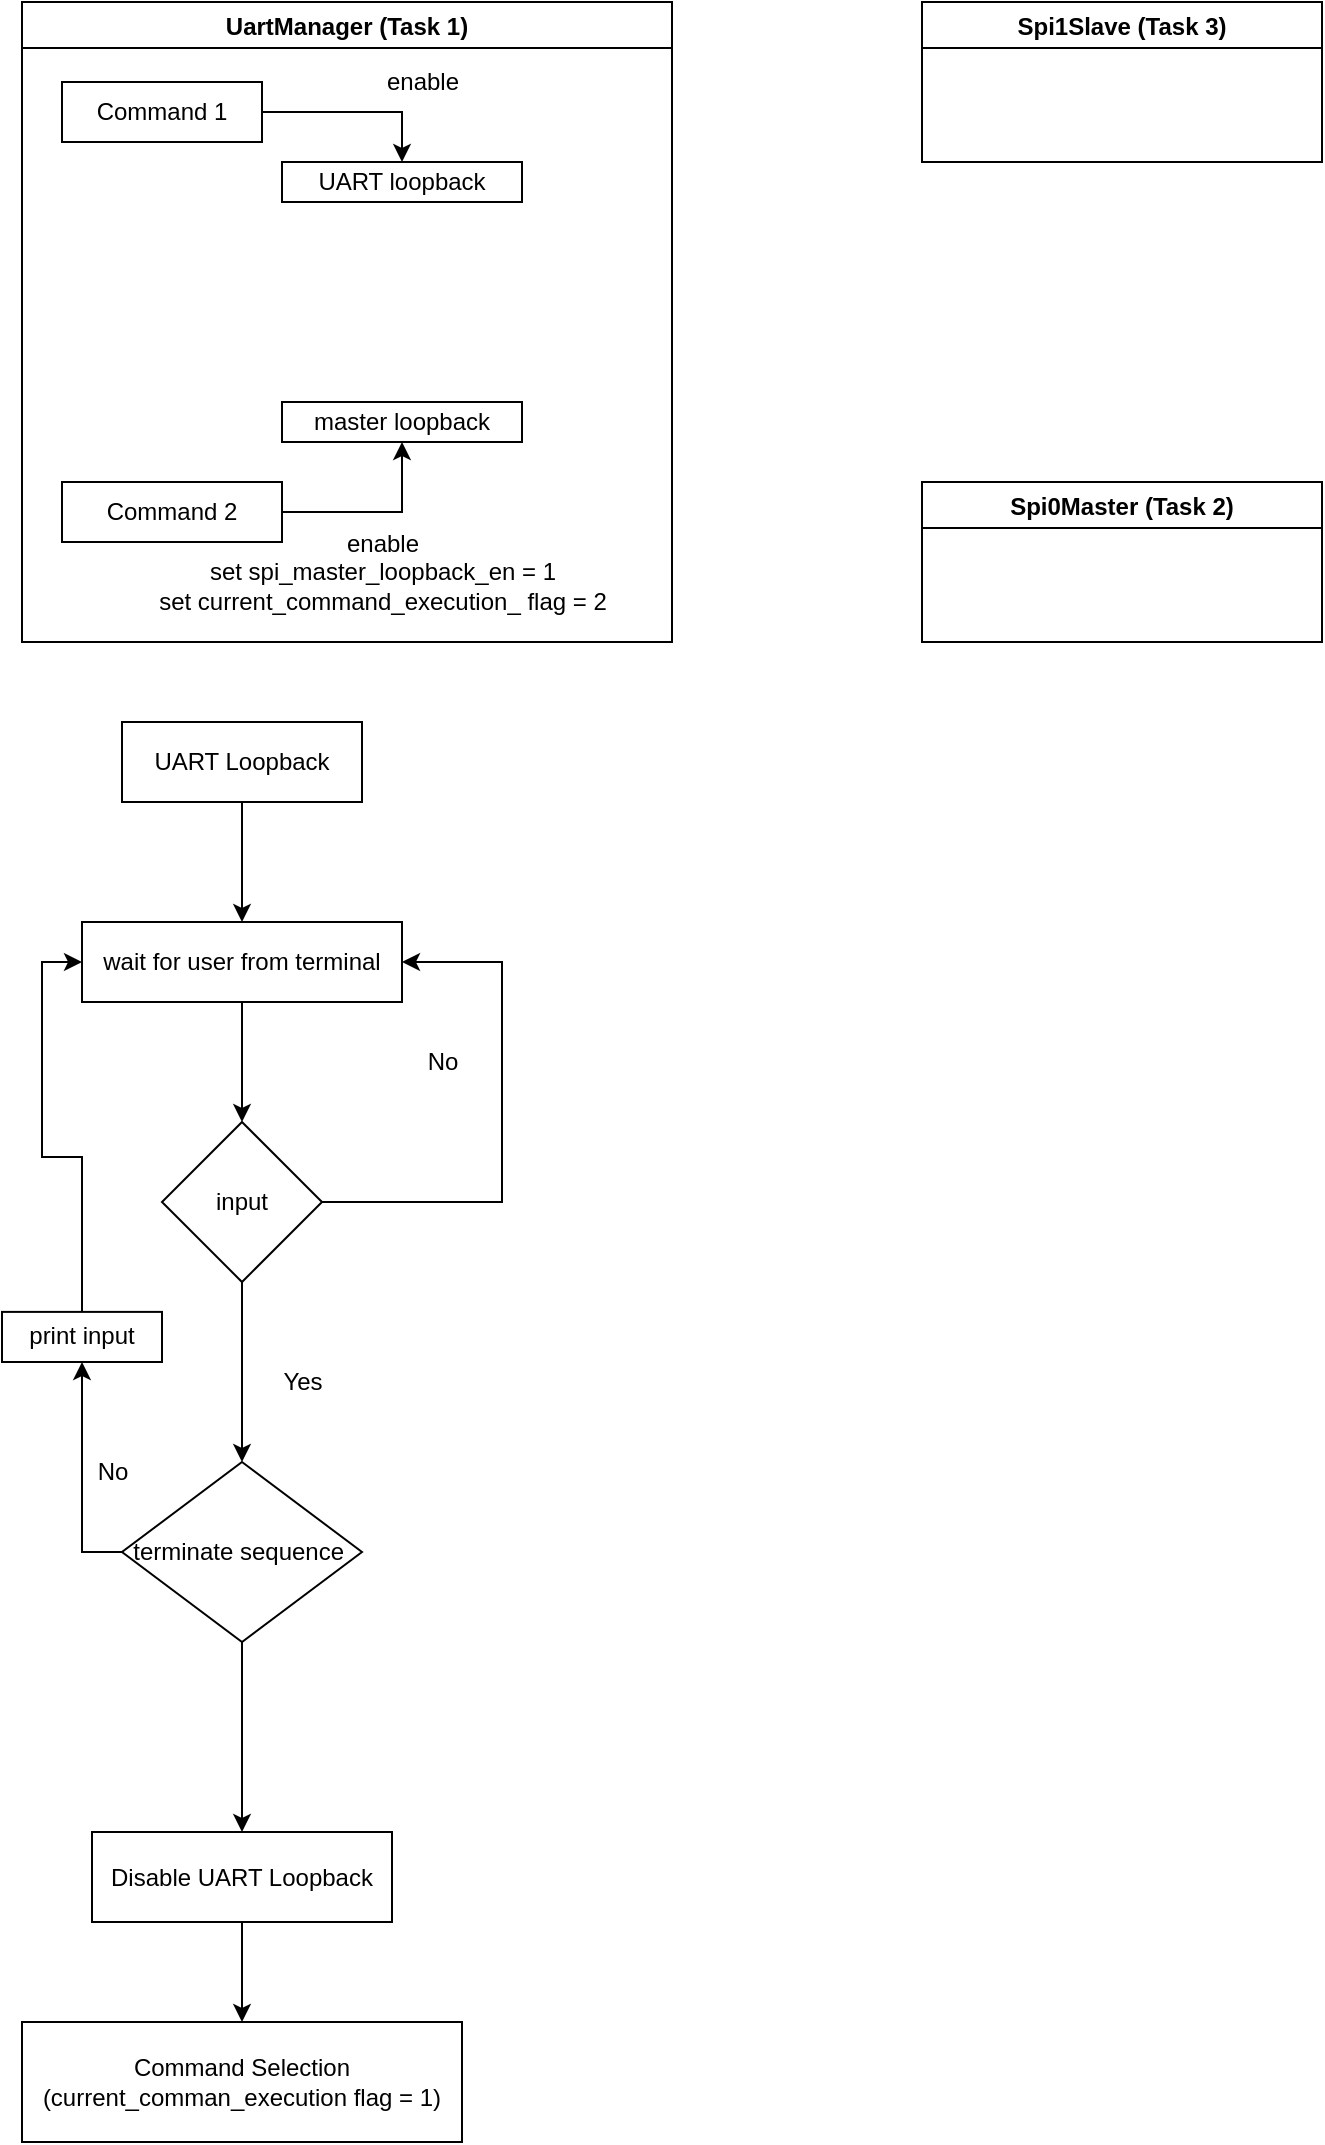 <mxfile version="17.1.4" type="device"><diagram id="A_xHpJ4Yw9vT_Mj8jnxK" name="Page-1"><mxGraphModel dx="1768" dy="844" grid="1" gridSize="10" guides="1" tooltips="1" connect="1" arrows="1" fold="1" page="1" pageScale="1" pageWidth="827" pageHeight="1169" math="0" shadow="0"><root><mxCell id="0"/><mxCell id="1" parent="0"/><mxCell id="m1VGScWS0eOXEV7ntF8M-40" value="UartManager (Task 1)" style="swimlane;" vertex="1" parent="1"><mxGeometry x="30" y="80" width="325" height="320" as="geometry"/></mxCell><mxCell id="m1VGScWS0eOXEV7ntF8M-51" style="edgeStyle=orthogonalEdgeStyle;rounded=0;orthogonalLoop=1;jettySize=auto;html=1;exitX=1;exitY=0.5;exitDx=0;exitDy=0;entryX=0.5;entryY=1;entryDx=0;entryDy=0;" edge="1" parent="m1VGScWS0eOXEV7ntF8M-40" source="m1VGScWS0eOXEV7ntF8M-46" target="m1VGScWS0eOXEV7ntF8M-49"><mxGeometry relative="1" as="geometry"/></mxCell><mxCell id="m1VGScWS0eOXEV7ntF8M-46" value="Command 2" style="rounded=0;whiteSpace=wrap;html=1;" vertex="1" parent="m1VGScWS0eOXEV7ntF8M-40"><mxGeometry x="20" y="240" width="110" height="30" as="geometry"/></mxCell><mxCell id="m1VGScWS0eOXEV7ntF8M-49" value="master loopback" style="rounded=0;whiteSpace=wrap;html=1;" vertex="1" parent="m1VGScWS0eOXEV7ntF8M-40"><mxGeometry x="130" y="200" width="120" height="20" as="geometry"/></mxCell><mxCell id="m1VGScWS0eOXEV7ntF8M-50" value="UART loopback" style="rounded=0;whiteSpace=wrap;html=1;" vertex="1" parent="m1VGScWS0eOXEV7ntF8M-40"><mxGeometry x="130" y="80" width="120" height="20" as="geometry"/></mxCell><mxCell id="m1VGScWS0eOXEV7ntF8M-56" style="edgeStyle=orthogonalEdgeStyle;rounded=0;orthogonalLoop=1;jettySize=auto;html=1;entryX=0.5;entryY=0;entryDx=0;entryDy=0;" edge="1" parent="m1VGScWS0eOXEV7ntF8M-40" source="m1VGScWS0eOXEV7ntF8M-53" target="m1VGScWS0eOXEV7ntF8M-50"><mxGeometry relative="1" as="geometry"/></mxCell><mxCell id="m1VGScWS0eOXEV7ntF8M-53" value="Command 1" style="rounded=0;whiteSpace=wrap;html=1;" vertex="1" parent="m1VGScWS0eOXEV7ntF8M-40"><mxGeometry x="20" y="40" width="100" height="30" as="geometry"/></mxCell><mxCell id="m1VGScWS0eOXEV7ntF8M-52" value="enable&lt;br&gt;set spi_master_loopback_en = 1&lt;br&gt;set current_command_execution_ flag = 2" style="text;html=1;align=center;verticalAlign=middle;resizable=0;points=[];autosize=1;strokeColor=none;fillColor=none;" vertex="1" parent="m1VGScWS0eOXEV7ntF8M-40"><mxGeometry x="60" y="260" width="240" height="50" as="geometry"/></mxCell><mxCell id="m1VGScWS0eOXEV7ntF8M-41" value="Spi0Master (Task 2)" style="swimlane;" vertex="1" parent="1"><mxGeometry x="480" y="320" width="200" height="80" as="geometry"/></mxCell><mxCell id="m1VGScWS0eOXEV7ntF8M-42" value="Spi1Slave (Task 3)" style="swimlane;" vertex="1" parent="1"><mxGeometry x="480" y="80" width="200" height="80" as="geometry"/></mxCell><mxCell id="m1VGScWS0eOXEV7ntF8M-57" value="enable" style="text;html=1;align=center;verticalAlign=middle;resizable=0;points=[];autosize=1;strokeColor=none;fillColor=none;" vertex="1" parent="1"><mxGeometry x="205" y="110" width="50" height="20" as="geometry"/></mxCell><mxCell id="m1VGScWS0eOXEV7ntF8M-60" value="" style="edgeStyle=orthogonalEdgeStyle;rounded=0;orthogonalLoop=1;jettySize=auto;html=1;entryX=0.5;entryY=0;entryDx=0;entryDy=0;" edge="1" parent="1" source="m1VGScWS0eOXEV7ntF8M-58" target="m1VGScWS0eOXEV7ntF8M-63"><mxGeometry relative="1" as="geometry"><mxPoint x="140" y="545" as="targetPoint"/></mxGeometry></mxCell><mxCell id="m1VGScWS0eOXEV7ntF8M-58" value="UART Loopback" style="rounded=0;whiteSpace=wrap;html=1;" vertex="1" parent="1"><mxGeometry x="80" y="440" width="120" height="40" as="geometry"/></mxCell><mxCell id="m1VGScWS0eOXEV7ntF8M-65" value="" style="edgeStyle=orthogonalEdgeStyle;rounded=0;orthogonalLoop=1;jettySize=auto;html=1;" edge="1" parent="1" source="m1VGScWS0eOXEV7ntF8M-63" target="m1VGScWS0eOXEV7ntF8M-64"><mxGeometry relative="1" as="geometry"/></mxCell><mxCell id="m1VGScWS0eOXEV7ntF8M-63" value="wait for user from terminal" style="rounded=0;whiteSpace=wrap;html=1;" vertex="1" parent="1"><mxGeometry x="60" y="540" width="160" height="40" as="geometry"/></mxCell><mxCell id="m1VGScWS0eOXEV7ntF8M-69" style="edgeStyle=orthogonalEdgeStyle;rounded=0;orthogonalLoop=1;jettySize=auto;html=1;entryX=1;entryY=0.5;entryDx=0;entryDy=0;" edge="1" parent="1" source="m1VGScWS0eOXEV7ntF8M-64" target="m1VGScWS0eOXEV7ntF8M-63"><mxGeometry relative="1" as="geometry"><mxPoint x="300" y="560" as="targetPoint"/><Array as="points"><mxPoint x="270" y="680"/><mxPoint x="270" y="560"/></Array></mxGeometry></mxCell><mxCell id="m1VGScWS0eOXEV7ntF8M-71" style="edgeStyle=orthogonalEdgeStyle;rounded=0;orthogonalLoop=1;jettySize=auto;html=1;" edge="1" parent="1" source="m1VGScWS0eOXEV7ntF8M-64" target="m1VGScWS0eOXEV7ntF8M-74"><mxGeometry relative="1" as="geometry"><mxPoint x="140" y="830" as="targetPoint"/></mxGeometry></mxCell><mxCell id="m1VGScWS0eOXEV7ntF8M-64" value="input" style="rhombus;whiteSpace=wrap;html=1;rounded=0;" vertex="1" parent="1"><mxGeometry x="100" y="640" width="80" height="80" as="geometry"/></mxCell><mxCell id="m1VGScWS0eOXEV7ntF8M-70" value="No" style="text;html=1;align=center;verticalAlign=middle;resizable=0;points=[];autosize=1;strokeColor=none;fillColor=none;" vertex="1" parent="1"><mxGeometry x="225" y="600" width="30" height="20" as="geometry"/></mxCell><mxCell id="m1VGScWS0eOXEV7ntF8M-72" value="Yes" style="text;html=1;align=center;verticalAlign=middle;resizable=0;points=[];autosize=1;strokeColor=none;fillColor=none;" vertex="1" parent="1"><mxGeometry x="150" y="760" width="40" height="20" as="geometry"/></mxCell><mxCell id="m1VGScWS0eOXEV7ntF8M-78" value="" style="edgeStyle=orthogonalEdgeStyle;rounded=0;orthogonalLoop=1;jettySize=auto;html=1;" edge="1" parent="1" source="m1VGScWS0eOXEV7ntF8M-74" target="m1VGScWS0eOXEV7ntF8M-77"><mxGeometry relative="1" as="geometry"/></mxCell><mxCell id="m1VGScWS0eOXEV7ntF8M-92" style="edgeStyle=orthogonalEdgeStyle;rounded=0;orthogonalLoop=1;jettySize=auto;html=1;exitX=0;exitY=0.5;exitDx=0;exitDy=0;entryX=0.5;entryY=1;entryDx=0;entryDy=0;" edge="1" parent="1" source="m1VGScWS0eOXEV7ntF8M-74" target="m1VGScWS0eOXEV7ntF8M-94"><mxGeometry relative="1" as="geometry"><mxPoint x="40.0" y="760" as="targetPoint"/></mxGeometry></mxCell><mxCell id="m1VGScWS0eOXEV7ntF8M-74" value="terminate sequence&amp;nbsp;" style="rhombus;whiteSpace=wrap;html=1;" vertex="1" parent="1"><mxGeometry x="80" y="810" width="120" height="90" as="geometry"/></mxCell><mxCell id="m1VGScWS0eOXEV7ntF8M-76" value="No" style="text;html=1;align=center;verticalAlign=middle;resizable=0;points=[];autosize=1;strokeColor=none;fillColor=none;" vertex="1" parent="1"><mxGeometry x="60" y="804.95" width="30" height="20" as="geometry"/></mxCell><mxCell id="m1VGScWS0eOXEV7ntF8M-80" value="" style="edgeStyle=orthogonalEdgeStyle;rounded=0;orthogonalLoop=1;jettySize=auto;html=1;" edge="1" parent="1" source="m1VGScWS0eOXEV7ntF8M-77" target="m1VGScWS0eOXEV7ntF8M-79"><mxGeometry relative="1" as="geometry"/></mxCell><mxCell id="m1VGScWS0eOXEV7ntF8M-77" value="Disable UART Loopback" style="whiteSpace=wrap;html=1;" vertex="1" parent="1"><mxGeometry x="65" y="995" width="150" height="45" as="geometry"/></mxCell><mxCell id="m1VGScWS0eOXEV7ntF8M-79" value="Command Selection&lt;br&gt;(current_comman_execution flag = 1)" style="whiteSpace=wrap;html=1;" vertex="1" parent="1"><mxGeometry x="30" y="1090" width="220" height="60" as="geometry"/></mxCell><mxCell id="m1VGScWS0eOXEV7ntF8M-95" style="edgeStyle=orthogonalEdgeStyle;rounded=0;orthogonalLoop=1;jettySize=auto;html=1;exitX=0.5;exitY=0;exitDx=0;exitDy=0;entryX=0;entryY=0.5;entryDx=0;entryDy=0;" edge="1" parent="1" source="m1VGScWS0eOXEV7ntF8M-94" target="m1VGScWS0eOXEV7ntF8M-63"><mxGeometry relative="1" as="geometry"/></mxCell><mxCell id="m1VGScWS0eOXEV7ntF8M-94" value="print input" style="whiteSpace=wrap;html=1;" vertex="1" parent="1"><mxGeometry x="20" y="734.95" width="80" height="25.05" as="geometry"/></mxCell></root></mxGraphModel></diagram></mxfile>